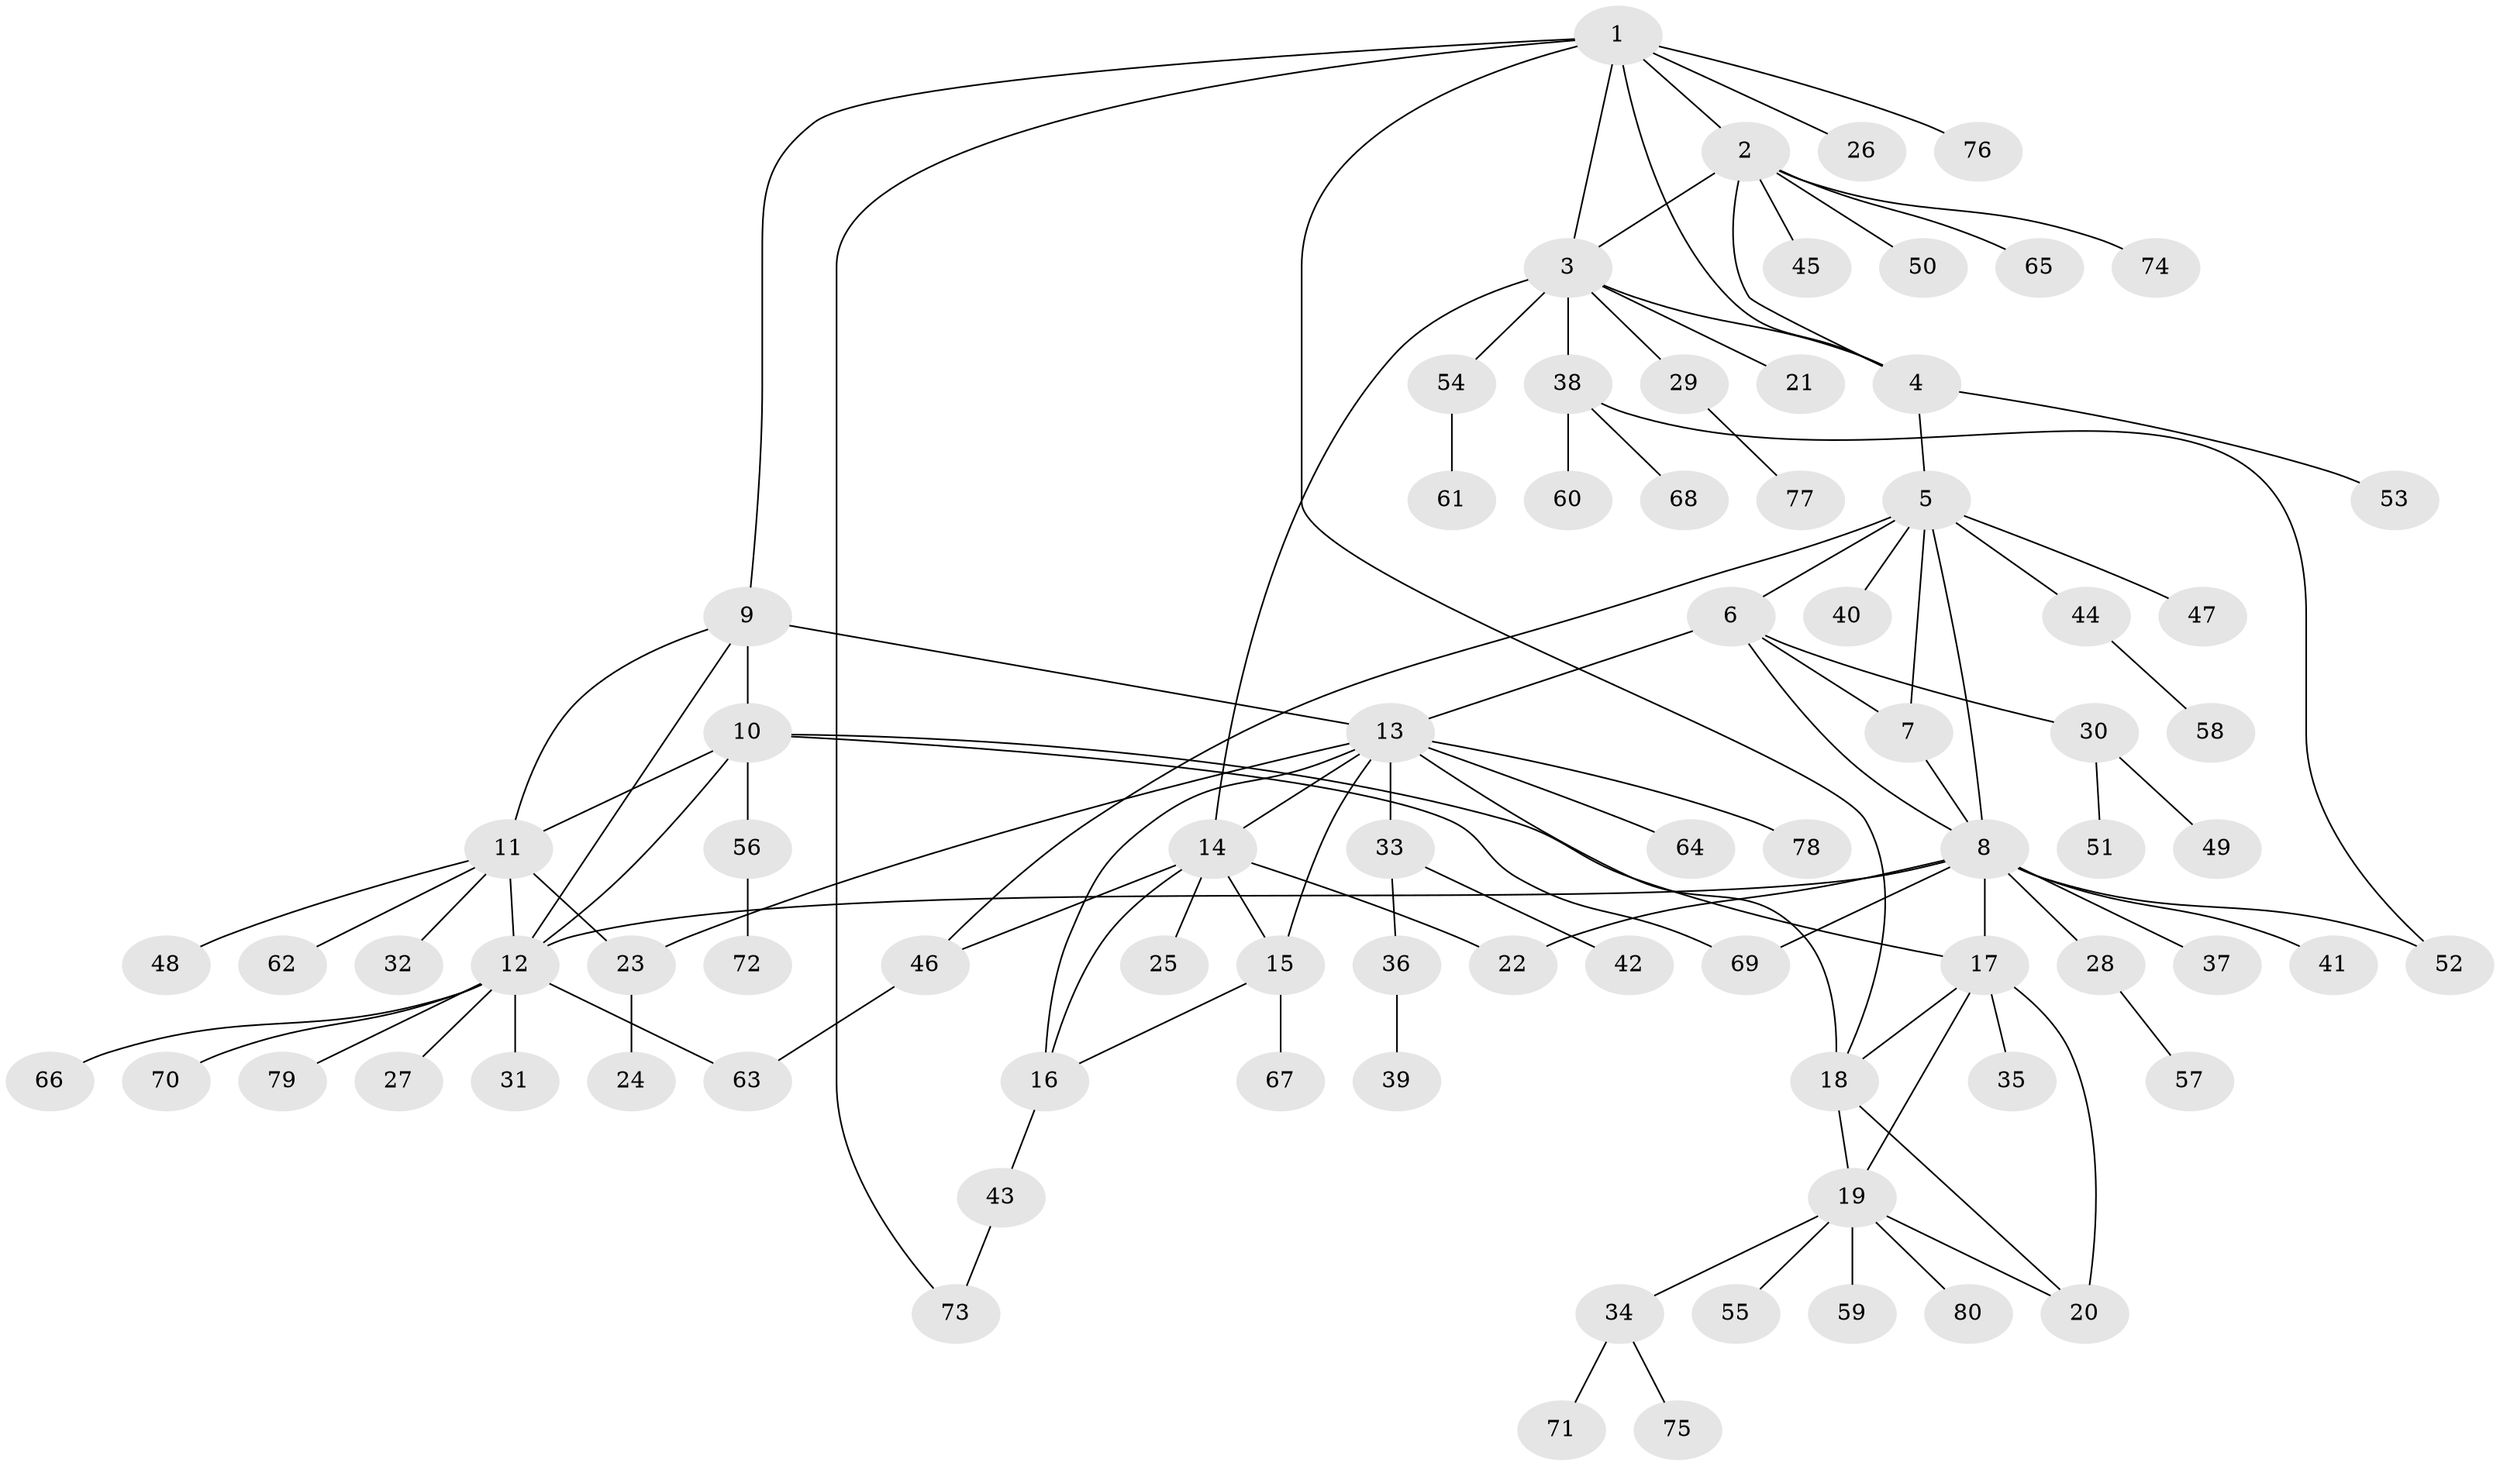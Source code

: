 // Generated by graph-tools (version 1.1) at 2025/16/03/09/25 04:16:07]
// undirected, 80 vertices, 107 edges
graph export_dot {
graph [start="1"]
  node [color=gray90,style=filled];
  1;
  2;
  3;
  4;
  5;
  6;
  7;
  8;
  9;
  10;
  11;
  12;
  13;
  14;
  15;
  16;
  17;
  18;
  19;
  20;
  21;
  22;
  23;
  24;
  25;
  26;
  27;
  28;
  29;
  30;
  31;
  32;
  33;
  34;
  35;
  36;
  37;
  38;
  39;
  40;
  41;
  42;
  43;
  44;
  45;
  46;
  47;
  48;
  49;
  50;
  51;
  52;
  53;
  54;
  55;
  56;
  57;
  58;
  59;
  60;
  61;
  62;
  63;
  64;
  65;
  66;
  67;
  68;
  69;
  70;
  71;
  72;
  73;
  74;
  75;
  76;
  77;
  78;
  79;
  80;
  1 -- 2;
  1 -- 3;
  1 -- 4;
  1 -- 9;
  1 -- 18;
  1 -- 26;
  1 -- 73;
  1 -- 76;
  2 -- 3;
  2 -- 4;
  2 -- 45;
  2 -- 50;
  2 -- 65;
  2 -- 74;
  3 -- 4;
  3 -- 14;
  3 -- 21;
  3 -- 29;
  3 -- 38;
  3 -- 54;
  4 -- 5;
  4 -- 53;
  5 -- 6;
  5 -- 7;
  5 -- 8;
  5 -- 40;
  5 -- 44;
  5 -- 46;
  5 -- 47;
  6 -- 7;
  6 -- 8;
  6 -- 13;
  6 -- 30;
  7 -- 8;
  8 -- 12;
  8 -- 17;
  8 -- 22;
  8 -- 28;
  8 -- 37;
  8 -- 41;
  8 -- 52;
  8 -- 69;
  9 -- 10;
  9 -- 11;
  9 -- 12;
  9 -- 13;
  10 -- 11;
  10 -- 12;
  10 -- 17;
  10 -- 56;
  10 -- 69;
  11 -- 12;
  11 -- 23;
  11 -- 32;
  11 -- 48;
  11 -- 62;
  12 -- 27;
  12 -- 31;
  12 -- 63;
  12 -- 66;
  12 -- 70;
  12 -- 79;
  13 -- 14;
  13 -- 15;
  13 -- 16;
  13 -- 18;
  13 -- 23;
  13 -- 33;
  13 -- 64;
  13 -- 78;
  14 -- 15;
  14 -- 16;
  14 -- 22;
  14 -- 25;
  14 -- 46;
  15 -- 16;
  15 -- 67;
  16 -- 43;
  17 -- 18;
  17 -- 19;
  17 -- 20;
  17 -- 35;
  18 -- 19;
  18 -- 20;
  19 -- 20;
  19 -- 34;
  19 -- 55;
  19 -- 59;
  19 -- 80;
  23 -- 24;
  28 -- 57;
  29 -- 77;
  30 -- 49;
  30 -- 51;
  33 -- 36;
  33 -- 42;
  34 -- 71;
  34 -- 75;
  36 -- 39;
  38 -- 52;
  38 -- 60;
  38 -- 68;
  43 -- 73;
  44 -- 58;
  46 -- 63;
  54 -- 61;
  56 -- 72;
}
